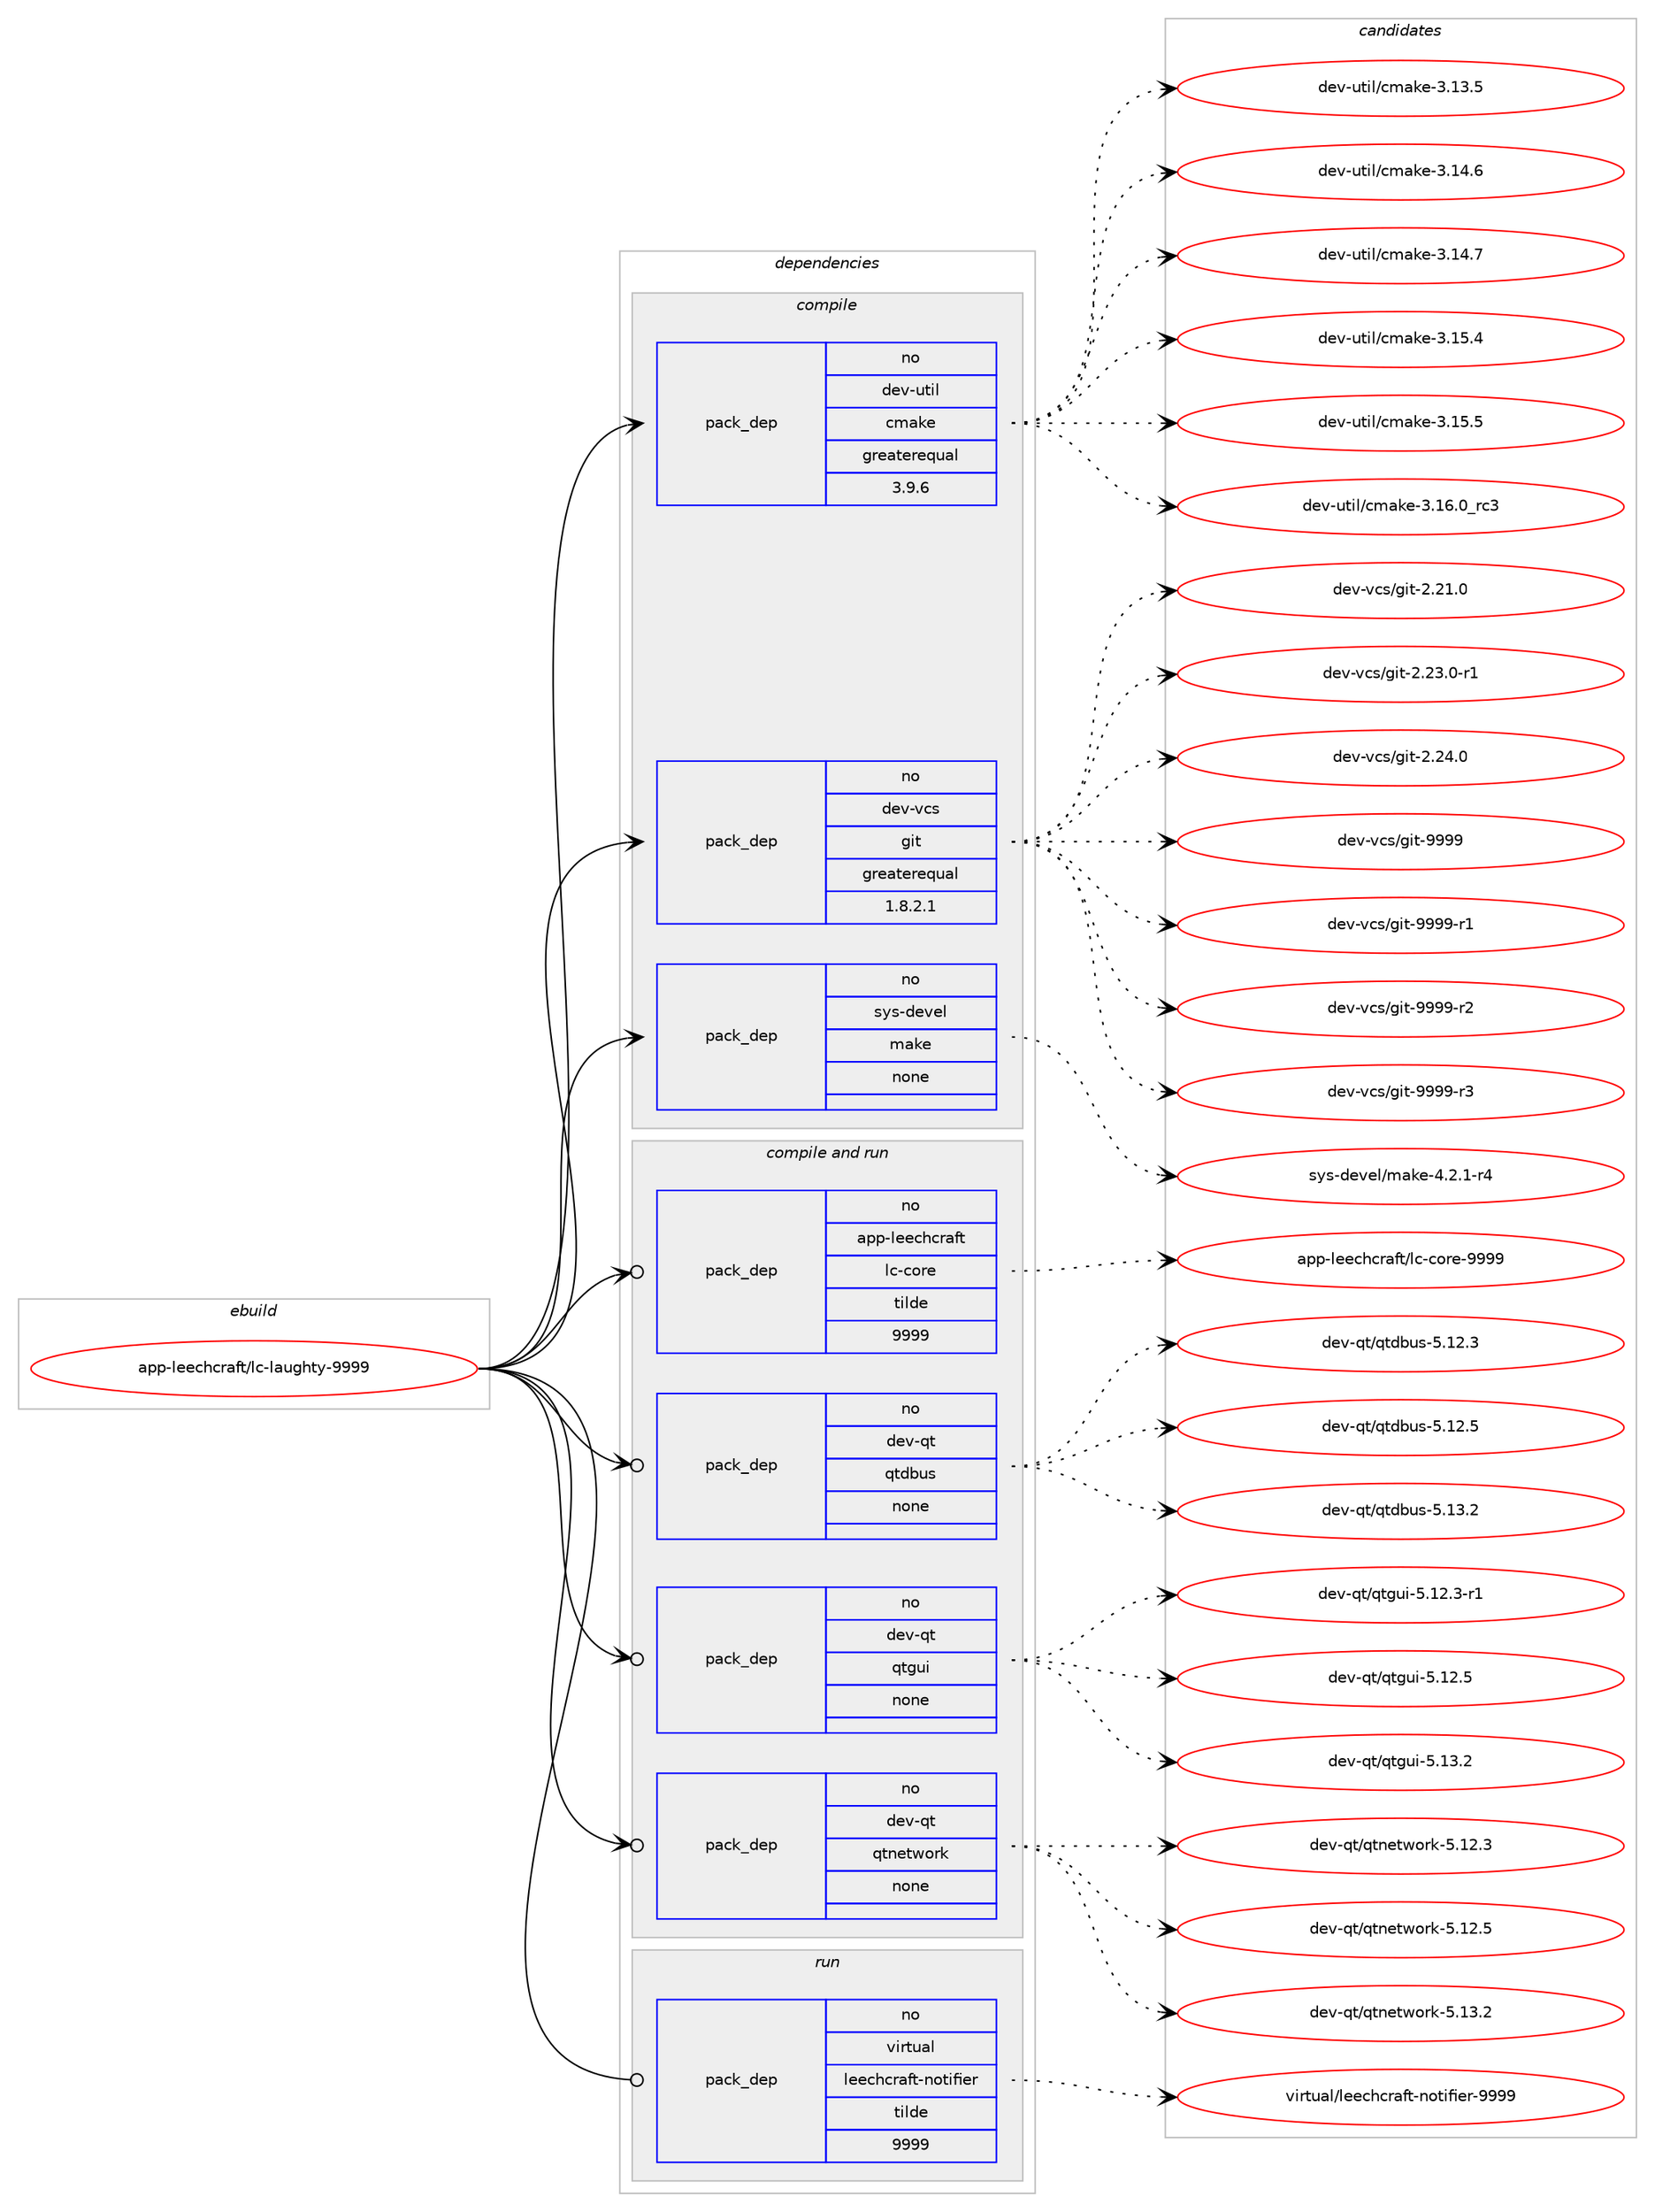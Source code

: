 digraph prolog {

# *************
# Graph options
# *************

newrank=true;
concentrate=true;
compound=true;
graph [rankdir=LR,fontname=Helvetica,fontsize=10,ranksep=1.5];#, ranksep=2.5, nodesep=0.2];
edge  [arrowhead=vee];
node  [fontname=Helvetica,fontsize=10];

# **********
# The ebuild
# **********

subgraph cluster_leftcol {
color=gray;
rank=same;
label=<<i>ebuild</i>>;
id [label="app-leechcraft/lc-laughty-9999", color=red, width=4, href="../app-leechcraft/lc-laughty-9999.svg"];
}

# ****************
# The dependencies
# ****************

subgraph cluster_midcol {
color=gray;
label=<<i>dependencies</i>>;
subgraph cluster_compile {
fillcolor="#eeeeee";
style=filled;
label=<<i>compile</i>>;
subgraph pack369036 {
dependency496628 [label=<<TABLE BORDER="0" CELLBORDER="1" CELLSPACING="0" CELLPADDING="4" WIDTH="220"><TR><TD ROWSPAN="6" CELLPADDING="30">pack_dep</TD></TR><TR><TD WIDTH="110">no</TD></TR><TR><TD>dev-util</TD></TR><TR><TD>cmake</TD></TR><TR><TD>greaterequal</TD></TR><TR><TD>3.9.6</TD></TR></TABLE>>, shape=none, color=blue];
}
id:e -> dependency496628:w [weight=20,style="solid",arrowhead="vee"];
subgraph pack369037 {
dependency496629 [label=<<TABLE BORDER="0" CELLBORDER="1" CELLSPACING="0" CELLPADDING="4" WIDTH="220"><TR><TD ROWSPAN="6" CELLPADDING="30">pack_dep</TD></TR><TR><TD WIDTH="110">no</TD></TR><TR><TD>dev-vcs</TD></TR><TR><TD>git</TD></TR><TR><TD>greaterequal</TD></TR><TR><TD>1.8.2.1</TD></TR></TABLE>>, shape=none, color=blue];
}
id:e -> dependency496629:w [weight=20,style="solid",arrowhead="vee"];
subgraph pack369038 {
dependency496630 [label=<<TABLE BORDER="0" CELLBORDER="1" CELLSPACING="0" CELLPADDING="4" WIDTH="220"><TR><TD ROWSPAN="6" CELLPADDING="30">pack_dep</TD></TR><TR><TD WIDTH="110">no</TD></TR><TR><TD>sys-devel</TD></TR><TR><TD>make</TD></TR><TR><TD>none</TD></TR><TR><TD></TD></TR></TABLE>>, shape=none, color=blue];
}
id:e -> dependency496630:w [weight=20,style="solid",arrowhead="vee"];
}
subgraph cluster_compileandrun {
fillcolor="#eeeeee";
style=filled;
label=<<i>compile and run</i>>;
subgraph pack369039 {
dependency496631 [label=<<TABLE BORDER="0" CELLBORDER="1" CELLSPACING="0" CELLPADDING="4" WIDTH="220"><TR><TD ROWSPAN="6" CELLPADDING="30">pack_dep</TD></TR><TR><TD WIDTH="110">no</TD></TR><TR><TD>app-leechcraft</TD></TR><TR><TD>lc-core</TD></TR><TR><TD>tilde</TD></TR><TR><TD>9999</TD></TR></TABLE>>, shape=none, color=blue];
}
id:e -> dependency496631:w [weight=20,style="solid",arrowhead="odotvee"];
subgraph pack369040 {
dependency496632 [label=<<TABLE BORDER="0" CELLBORDER="1" CELLSPACING="0" CELLPADDING="4" WIDTH="220"><TR><TD ROWSPAN="6" CELLPADDING="30">pack_dep</TD></TR><TR><TD WIDTH="110">no</TD></TR><TR><TD>dev-qt</TD></TR><TR><TD>qtdbus</TD></TR><TR><TD>none</TD></TR><TR><TD></TD></TR></TABLE>>, shape=none, color=blue];
}
id:e -> dependency496632:w [weight=20,style="solid",arrowhead="odotvee"];
subgraph pack369041 {
dependency496633 [label=<<TABLE BORDER="0" CELLBORDER="1" CELLSPACING="0" CELLPADDING="4" WIDTH="220"><TR><TD ROWSPAN="6" CELLPADDING="30">pack_dep</TD></TR><TR><TD WIDTH="110">no</TD></TR><TR><TD>dev-qt</TD></TR><TR><TD>qtgui</TD></TR><TR><TD>none</TD></TR><TR><TD></TD></TR></TABLE>>, shape=none, color=blue];
}
id:e -> dependency496633:w [weight=20,style="solid",arrowhead="odotvee"];
subgraph pack369042 {
dependency496634 [label=<<TABLE BORDER="0" CELLBORDER="1" CELLSPACING="0" CELLPADDING="4" WIDTH="220"><TR><TD ROWSPAN="6" CELLPADDING="30">pack_dep</TD></TR><TR><TD WIDTH="110">no</TD></TR><TR><TD>dev-qt</TD></TR><TR><TD>qtnetwork</TD></TR><TR><TD>none</TD></TR><TR><TD></TD></TR></TABLE>>, shape=none, color=blue];
}
id:e -> dependency496634:w [weight=20,style="solid",arrowhead="odotvee"];
}
subgraph cluster_run {
fillcolor="#eeeeee";
style=filled;
label=<<i>run</i>>;
subgraph pack369043 {
dependency496635 [label=<<TABLE BORDER="0" CELLBORDER="1" CELLSPACING="0" CELLPADDING="4" WIDTH="220"><TR><TD ROWSPAN="6" CELLPADDING="30">pack_dep</TD></TR><TR><TD WIDTH="110">no</TD></TR><TR><TD>virtual</TD></TR><TR><TD>leechcraft-notifier</TD></TR><TR><TD>tilde</TD></TR><TR><TD>9999</TD></TR></TABLE>>, shape=none, color=blue];
}
id:e -> dependency496635:w [weight=20,style="solid",arrowhead="odot"];
}
}

# **************
# The candidates
# **************

subgraph cluster_choices {
rank=same;
color=gray;
label=<<i>candidates</i>>;

subgraph choice369036 {
color=black;
nodesep=1;
choice1001011184511711610510847991099710710145514649514653 [label="dev-util/cmake-3.13.5", color=red, width=4,href="../dev-util/cmake-3.13.5.svg"];
choice1001011184511711610510847991099710710145514649524654 [label="dev-util/cmake-3.14.6", color=red, width=4,href="../dev-util/cmake-3.14.6.svg"];
choice1001011184511711610510847991099710710145514649524655 [label="dev-util/cmake-3.14.7", color=red, width=4,href="../dev-util/cmake-3.14.7.svg"];
choice1001011184511711610510847991099710710145514649534652 [label="dev-util/cmake-3.15.4", color=red, width=4,href="../dev-util/cmake-3.15.4.svg"];
choice1001011184511711610510847991099710710145514649534653 [label="dev-util/cmake-3.15.5", color=red, width=4,href="../dev-util/cmake-3.15.5.svg"];
choice1001011184511711610510847991099710710145514649544648951149951 [label="dev-util/cmake-3.16.0_rc3", color=red, width=4,href="../dev-util/cmake-3.16.0_rc3.svg"];
dependency496628:e -> choice1001011184511711610510847991099710710145514649514653:w [style=dotted,weight="100"];
dependency496628:e -> choice1001011184511711610510847991099710710145514649524654:w [style=dotted,weight="100"];
dependency496628:e -> choice1001011184511711610510847991099710710145514649524655:w [style=dotted,weight="100"];
dependency496628:e -> choice1001011184511711610510847991099710710145514649534652:w [style=dotted,weight="100"];
dependency496628:e -> choice1001011184511711610510847991099710710145514649534653:w [style=dotted,weight="100"];
dependency496628:e -> choice1001011184511711610510847991099710710145514649544648951149951:w [style=dotted,weight="100"];
}
subgraph choice369037 {
color=black;
nodesep=1;
choice10010111845118991154710310511645504650494648 [label="dev-vcs/git-2.21.0", color=red, width=4,href="../dev-vcs/git-2.21.0.svg"];
choice100101118451189911547103105116455046505146484511449 [label="dev-vcs/git-2.23.0-r1", color=red, width=4,href="../dev-vcs/git-2.23.0-r1.svg"];
choice10010111845118991154710310511645504650524648 [label="dev-vcs/git-2.24.0", color=red, width=4,href="../dev-vcs/git-2.24.0.svg"];
choice1001011184511899115471031051164557575757 [label="dev-vcs/git-9999", color=red, width=4,href="../dev-vcs/git-9999.svg"];
choice10010111845118991154710310511645575757574511449 [label="dev-vcs/git-9999-r1", color=red, width=4,href="../dev-vcs/git-9999-r1.svg"];
choice10010111845118991154710310511645575757574511450 [label="dev-vcs/git-9999-r2", color=red, width=4,href="../dev-vcs/git-9999-r2.svg"];
choice10010111845118991154710310511645575757574511451 [label="dev-vcs/git-9999-r3", color=red, width=4,href="../dev-vcs/git-9999-r3.svg"];
dependency496629:e -> choice10010111845118991154710310511645504650494648:w [style=dotted,weight="100"];
dependency496629:e -> choice100101118451189911547103105116455046505146484511449:w [style=dotted,weight="100"];
dependency496629:e -> choice10010111845118991154710310511645504650524648:w [style=dotted,weight="100"];
dependency496629:e -> choice1001011184511899115471031051164557575757:w [style=dotted,weight="100"];
dependency496629:e -> choice10010111845118991154710310511645575757574511449:w [style=dotted,weight="100"];
dependency496629:e -> choice10010111845118991154710310511645575757574511450:w [style=dotted,weight="100"];
dependency496629:e -> choice10010111845118991154710310511645575757574511451:w [style=dotted,weight="100"];
}
subgraph choice369038 {
color=black;
nodesep=1;
choice1151211154510010111810110847109971071014552465046494511452 [label="sys-devel/make-4.2.1-r4", color=red, width=4,href="../sys-devel/make-4.2.1-r4.svg"];
dependency496630:e -> choice1151211154510010111810110847109971071014552465046494511452:w [style=dotted,weight="100"];
}
subgraph choice369039 {
color=black;
nodesep=1;
choice9711211245108101101991049911497102116471089945991111141014557575757 [label="app-leechcraft/lc-core-9999", color=red, width=4,href="../app-leechcraft/lc-core-9999.svg"];
dependency496631:e -> choice9711211245108101101991049911497102116471089945991111141014557575757:w [style=dotted,weight="100"];
}
subgraph choice369040 {
color=black;
nodesep=1;
choice10010111845113116471131161009811711545534649504651 [label="dev-qt/qtdbus-5.12.3", color=red, width=4,href="../dev-qt/qtdbus-5.12.3.svg"];
choice10010111845113116471131161009811711545534649504653 [label="dev-qt/qtdbus-5.12.5", color=red, width=4,href="../dev-qt/qtdbus-5.12.5.svg"];
choice10010111845113116471131161009811711545534649514650 [label="dev-qt/qtdbus-5.13.2", color=red, width=4,href="../dev-qt/qtdbus-5.13.2.svg"];
dependency496632:e -> choice10010111845113116471131161009811711545534649504651:w [style=dotted,weight="100"];
dependency496632:e -> choice10010111845113116471131161009811711545534649504653:w [style=dotted,weight="100"];
dependency496632:e -> choice10010111845113116471131161009811711545534649514650:w [style=dotted,weight="100"];
}
subgraph choice369041 {
color=black;
nodesep=1;
choice1001011184511311647113116103117105455346495046514511449 [label="dev-qt/qtgui-5.12.3-r1", color=red, width=4,href="../dev-qt/qtgui-5.12.3-r1.svg"];
choice100101118451131164711311610311710545534649504653 [label="dev-qt/qtgui-5.12.5", color=red, width=4,href="../dev-qt/qtgui-5.12.5.svg"];
choice100101118451131164711311610311710545534649514650 [label="dev-qt/qtgui-5.13.2", color=red, width=4,href="../dev-qt/qtgui-5.13.2.svg"];
dependency496633:e -> choice1001011184511311647113116103117105455346495046514511449:w [style=dotted,weight="100"];
dependency496633:e -> choice100101118451131164711311610311710545534649504653:w [style=dotted,weight="100"];
dependency496633:e -> choice100101118451131164711311610311710545534649514650:w [style=dotted,weight="100"];
}
subgraph choice369042 {
color=black;
nodesep=1;
choice100101118451131164711311611010111611911111410745534649504651 [label="dev-qt/qtnetwork-5.12.3", color=red, width=4,href="../dev-qt/qtnetwork-5.12.3.svg"];
choice100101118451131164711311611010111611911111410745534649504653 [label="dev-qt/qtnetwork-5.12.5", color=red, width=4,href="../dev-qt/qtnetwork-5.12.5.svg"];
choice100101118451131164711311611010111611911111410745534649514650 [label="dev-qt/qtnetwork-5.13.2", color=red, width=4,href="../dev-qt/qtnetwork-5.13.2.svg"];
dependency496634:e -> choice100101118451131164711311611010111611911111410745534649504651:w [style=dotted,weight="100"];
dependency496634:e -> choice100101118451131164711311611010111611911111410745534649504653:w [style=dotted,weight="100"];
dependency496634:e -> choice100101118451131164711311611010111611911111410745534649514650:w [style=dotted,weight="100"];
}
subgraph choice369043 {
color=black;
nodesep=1;
choice1181051141161179710847108101101991049911497102116451101111161051021051011144557575757 [label="virtual/leechcraft-notifier-9999", color=red, width=4,href="../virtual/leechcraft-notifier-9999.svg"];
dependency496635:e -> choice1181051141161179710847108101101991049911497102116451101111161051021051011144557575757:w [style=dotted,weight="100"];
}
}

}
